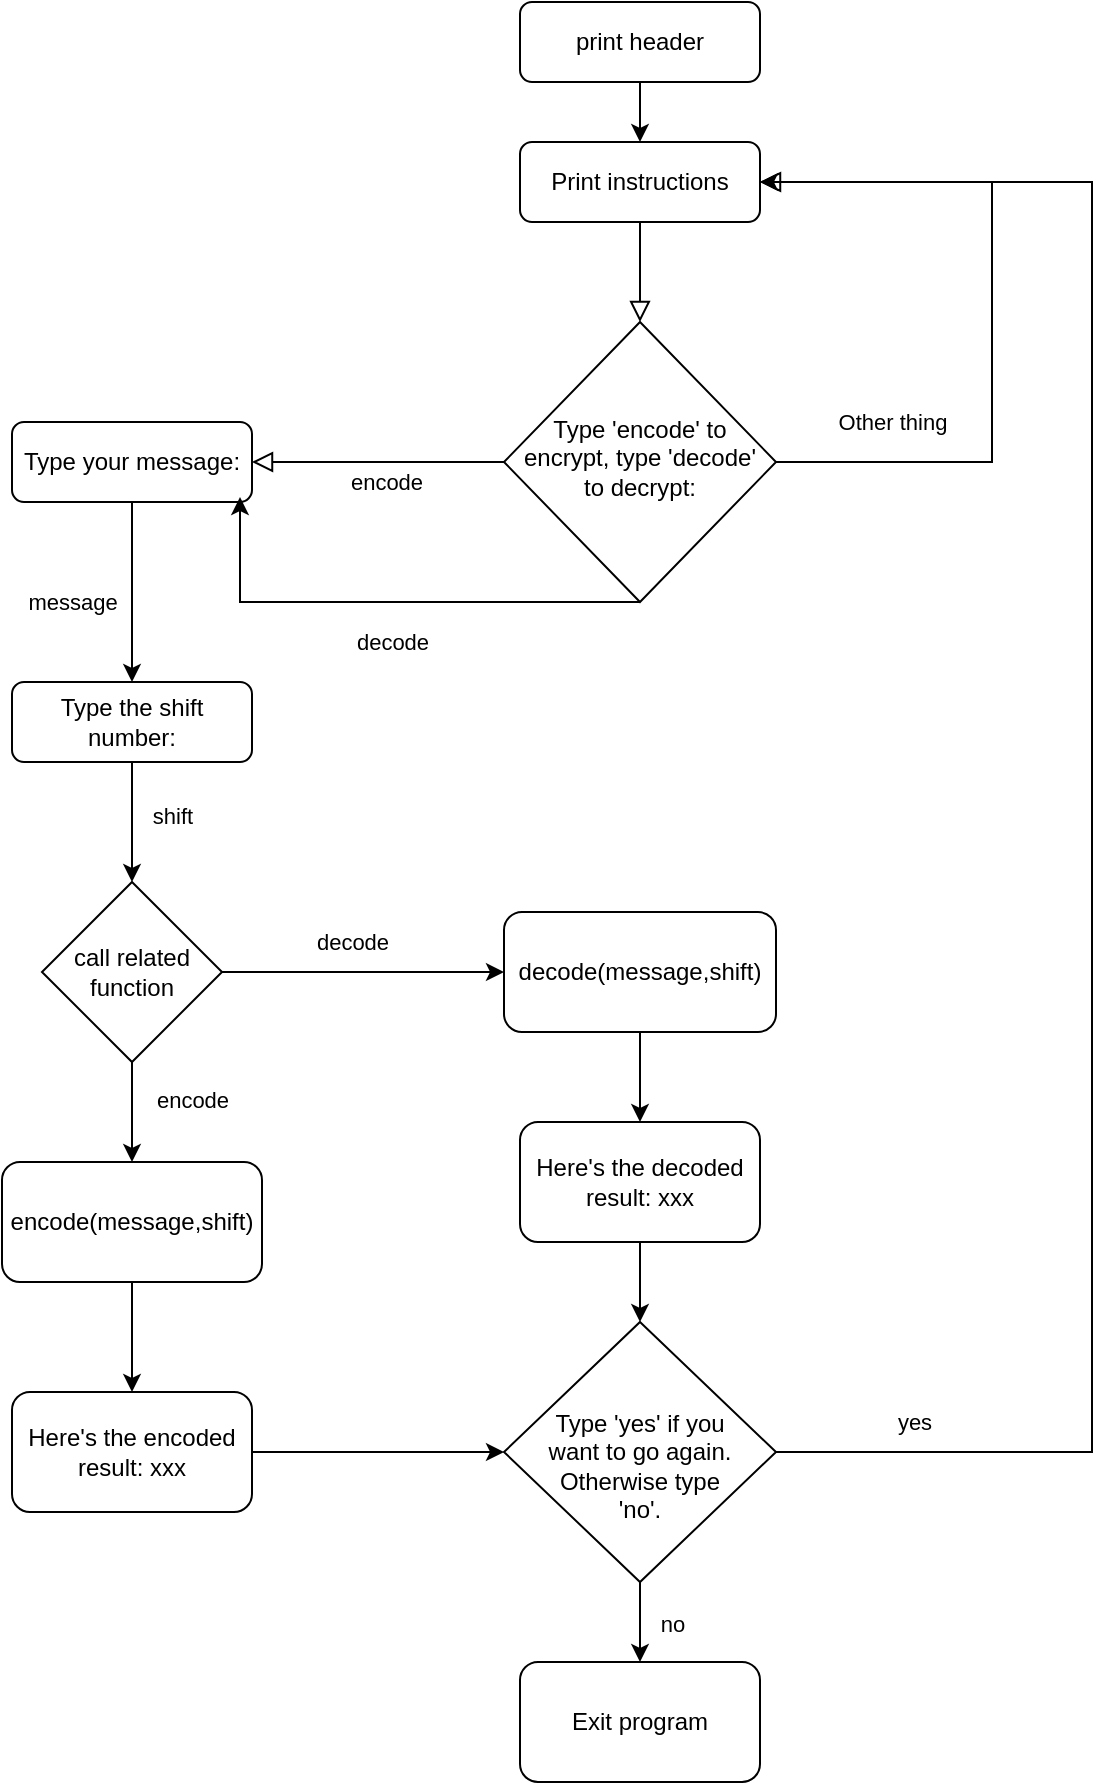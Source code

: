 <mxfile version="21.6.8" type="device">
  <diagram id="C5RBs43oDa-KdzZeNtuy" name="Page-1">
    <mxGraphModel dx="1251" dy="941" grid="1" gridSize="10" guides="1" tooltips="1" connect="1" arrows="1" fold="1" page="1" pageScale="1" pageWidth="827" pageHeight="1169" math="0" shadow="0">
      <root>
        <mxCell id="WIyWlLk6GJQsqaUBKTNV-0" />
        <mxCell id="WIyWlLk6GJQsqaUBKTNV-1" parent="WIyWlLk6GJQsqaUBKTNV-0" />
        <mxCell id="WIyWlLk6GJQsqaUBKTNV-2" value="" style="rounded=0;html=1;jettySize=auto;orthogonalLoop=1;fontSize=11;endArrow=block;endFill=0;endSize=8;strokeWidth=1;shadow=0;labelBackgroundColor=none;edgeStyle=orthogonalEdgeStyle;" parent="WIyWlLk6GJQsqaUBKTNV-1" source="WIyWlLk6GJQsqaUBKTNV-3" target="WIyWlLk6GJQsqaUBKTNV-6" edge="1">
          <mxGeometry relative="1" as="geometry" />
        </mxCell>
        <mxCell id="WIyWlLk6GJQsqaUBKTNV-3" value="Print instructions" style="rounded=1;whiteSpace=wrap;html=1;fontSize=12;glass=0;strokeWidth=1;shadow=0;" parent="WIyWlLk6GJQsqaUBKTNV-1" vertex="1">
          <mxGeometry x="393" y="198" width="120" height="40" as="geometry" />
        </mxCell>
        <mxCell id="WIyWlLk6GJQsqaUBKTNV-4" value="encode" style="rounded=0;html=1;jettySize=auto;orthogonalLoop=1;fontSize=11;endArrow=block;endFill=0;endSize=8;strokeWidth=1;shadow=0;labelBackgroundColor=none;edgeStyle=orthogonalEdgeStyle;entryX=1;entryY=0.5;entryDx=0;entryDy=0;" parent="WIyWlLk6GJQsqaUBKTNV-1" source="WIyWlLk6GJQsqaUBKTNV-6" target="WIyWlLk6GJQsqaUBKTNV-11" edge="1">
          <mxGeometry x="-0.053" y="10" relative="1" as="geometry">
            <mxPoint as="offset" />
            <mxPoint x="309" y="358" as="targetPoint" />
          </mxGeometry>
        </mxCell>
        <mxCell id="WIyWlLk6GJQsqaUBKTNV-5" value="Other thing" style="edgeStyle=orthogonalEdgeStyle;rounded=0;html=1;jettySize=auto;orthogonalLoop=1;fontSize=11;endArrow=block;endFill=0;endSize=8;strokeWidth=1;shadow=0;labelBackgroundColor=none;entryX=1;entryY=0.5;entryDx=0;entryDy=0;" parent="WIyWlLk6GJQsqaUBKTNV-1" source="WIyWlLk6GJQsqaUBKTNV-6" target="WIyWlLk6GJQsqaUBKTNV-3" edge="1">
          <mxGeometry x="-0.681" y="20" relative="1" as="geometry">
            <mxPoint as="offset" />
            <mxPoint x="619" y="408" as="targetPoint" />
            <Array as="points">
              <mxPoint x="629" y="358" />
              <mxPoint x="629" y="218" />
            </Array>
          </mxGeometry>
        </mxCell>
        <mxCell id="WIyWlLk6GJQsqaUBKTNV-6" value="Type &#39;encode&#39; to encrypt, type &#39;decode&#39; to decrypt:" style="rhombus;whiteSpace=wrap;html=1;shadow=0;fontFamily=Helvetica;fontSize=12;align=center;strokeWidth=1;spacing=6;spacingTop=-4;" parent="WIyWlLk6GJQsqaUBKTNV-1" vertex="1">
          <mxGeometry x="385" y="288" width="136" height="140" as="geometry" />
        </mxCell>
        <mxCell id="WIyWlLk6GJQsqaUBKTNV-11" value="Type your message:" style="rounded=1;whiteSpace=wrap;html=1;fontSize=12;glass=0;strokeWidth=1;shadow=0;" parent="WIyWlLk6GJQsqaUBKTNV-1" vertex="1">
          <mxGeometry x="139" y="338" width="120" height="40" as="geometry" />
        </mxCell>
        <mxCell id="-0zOBav0FHJqYzW3CsDU-0" value="" style="endArrow=classic;html=1;rounded=0;exitX=0.5;exitY=1;exitDx=0;exitDy=0;entryX=0.95;entryY=0.938;entryDx=0;entryDy=0;entryPerimeter=0;" parent="WIyWlLk6GJQsqaUBKTNV-1" source="WIyWlLk6GJQsqaUBKTNV-6" edge="1" target="WIyWlLk6GJQsqaUBKTNV-11">
          <mxGeometry width="50" height="50" relative="1" as="geometry">
            <mxPoint x="429" y="558" as="sourcePoint" />
            <mxPoint x="453" y="518" as="targetPoint" />
            <Array as="points">
              <mxPoint x="253" y="428" />
            </Array>
          </mxGeometry>
        </mxCell>
        <mxCell id="-0zOBav0FHJqYzW3CsDU-1" value="decode" style="edgeLabel;html=1;align=center;verticalAlign=middle;resizable=0;points=[];" parent="-0zOBav0FHJqYzW3CsDU-0" vertex="1" connectable="0">
          <mxGeometry x="0.467" relative="1" as="geometry">
            <mxPoint x="61" y="20" as="offset" />
          </mxGeometry>
        </mxCell>
        <mxCell id="-0zOBav0FHJqYzW3CsDU-2" value="Type the shift number:" style="rounded=1;whiteSpace=wrap;html=1;" parent="WIyWlLk6GJQsqaUBKTNV-1" vertex="1">
          <mxGeometry x="139" y="468" width="120" height="40" as="geometry" />
        </mxCell>
        <mxCell id="-0zOBav0FHJqYzW3CsDU-3" value="" style="endArrow=classic;html=1;rounded=0;exitX=0.5;exitY=1;exitDx=0;exitDy=0;entryX=0.5;entryY=0;entryDx=0;entryDy=0;" parent="WIyWlLk6GJQsqaUBKTNV-1" source="WIyWlLk6GJQsqaUBKTNV-11" target="-0zOBav0FHJqYzW3CsDU-2" edge="1">
          <mxGeometry width="50" height="50" relative="1" as="geometry">
            <mxPoint x="429" y="558" as="sourcePoint" />
            <mxPoint x="479" y="508" as="targetPoint" />
          </mxGeometry>
        </mxCell>
        <mxCell id="-0zOBav0FHJqYzW3CsDU-4" value="message" style="edgeLabel;html=1;align=center;verticalAlign=middle;resizable=0;points=[];" parent="-0zOBav0FHJqYzW3CsDU-3" vertex="1" connectable="0">
          <mxGeometry x="0.222" y="1" relative="1" as="geometry">
            <mxPoint x="-31" y="-5" as="offset" />
          </mxGeometry>
        </mxCell>
        <mxCell id="-hrLvS9ja_d8kkgViUKq-0" value="encode(message,shift)" style="rounded=1;whiteSpace=wrap;html=1;" vertex="1" parent="WIyWlLk6GJQsqaUBKTNV-1">
          <mxGeometry x="134" y="708" width="130" height="60" as="geometry" />
        </mxCell>
        <mxCell id="-hrLvS9ja_d8kkgViUKq-1" value="" style="endArrow=classic;html=1;rounded=0;exitX=0.5;exitY=1;exitDx=0;exitDy=0;entryX=0.5;entryY=0;entryDx=0;entryDy=0;" edge="1" parent="WIyWlLk6GJQsqaUBKTNV-1" source="-0zOBav0FHJqYzW3CsDU-2" target="-hrLvS9ja_d8kkgViUKq-12">
          <mxGeometry width="50" height="50" relative="1" as="geometry">
            <mxPoint x="429" y="558" as="sourcePoint" />
            <mxPoint x="479" y="508" as="targetPoint" />
          </mxGeometry>
        </mxCell>
        <mxCell id="-hrLvS9ja_d8kkgViUKq-2" value="shift" style="edgeLabel;html=1;align=center;verticalAlign=middle;resizable=0;points=[];" vertex="1" connectable="0" parent="-hrLvS9ja_d8kkgViUKq-1">
          <mxGeometry x="-0.114" y="2" relative="1" as="geometry">
            <mxPoint x="18" as="offset" />
          </mxGeometry>
        </mxCell>
        <mxCell id="-hrLvS9ja_d8kkgViUKq-3" value="Here&#39;s the encoded result: xxx" style="rounded=1;whiteSpace=wrap;html=1;" vertex="1" parent="WIyWlLk6GJQsqaUBKTNV-1">
          <mxGeometry x="139" y="823" width="120" height="60" as="geometry" />
        </mxCell>
        <mxCell id="-hrLvS9ja_d8kkgViUKq-4" value="" style="endArrow=classic;html=1;rounded=0;exitX=0.5;exitY=1;exitDx=0;exitDy=0;entryX=0.5;entryY=0;entryDx=0;entryDy=0;" edge="1" parent="WIyWlLk6GJQsqaUBKTNV-1" source="-hrLvS9ja_d8kkgViUKq-0" target="-hrLvS9ja_d8kkgViUKq-3">
          <mxGeometry width="50" height="50" relative="1" as="geometry">
            <mxPoint x="429" y="558" as="sourcePoint" />
            <mxPoint x="479" y="508" as="targetPoint" />
          </mxGeometry>
        </mxCell>
        <mxCell id="-hrLvS9ja_d8kkgViUKq-5" value="&lt;br&gt;Type &#39;yes&#39; if you &lt;br&gt;want to go again. Otherwise type &lt;br&gt;&#39;no&#39;." style="rhombus;whiteSpace=wrap;html=1;" vertex="1" parent="WIyWlLk6GJQsqaUBKTNV-1">
          <mxGeometry x="385" y="788" width="136" height="130" as="geometry" />
        </mxCell>
        <mxCell id="-hrLvS9ja_d8kkgViUKq-6" value="" style="endArrow=classic;html=1;rounded=0;exitX=1;exitY=0.5;exitDx=0;exitDy=0;entryX=0;entryY=0.5;entryDx=0;entryDy=0;" edge="1" parent="WIyWlLk6GJQsqaUBKTNV-1" source="-hrLvS9ja_d8kkgViUKq-3" target="-hrLvS9ja_d8kkgViUKq-5">
          <mxGeometry width="50" height="50" relative="1" as="geometry">
            <mxPoint x="429" y="588" as="sourcePoint" />
            <mxPoint x="479" y="538" as="targetPoint" />
          </mxGeometry>
        </mxCell>
        <mxCell id="-hrLvS9ja_d8kkgViUKq-7" value="" style="endArrow=classic;html=1;rounded=0;exitX=1;exitY=0.5;exitDx=0;exitDy=0;entryX=1;entryY=0.5;entryDx=0;entryDy=0;" edge="1" parent="WIyWlLk6GJQsqaUBKTNV-1" source="-hrLvS9ja_d8kkgViUKq-5" target="WIyWlLk6GJQsqaUBKTNV-3">
          <mxGeometry width="50" height="50" relative="1" as="geometry">
            <mxPoint x="429" y="588" as="sourcePoint" />
            <mxPoint x="479" y="538" as="targetPoint" />
            <Array as="points">
              <mxPoint x="679" y="853" />
              <mxPoint x="679" y="218" />
            </Array>
          </mxGeometry>
        </mxCell>
        <mxCell id="-hrLvS9ja_d8kkgViUKq-8" value="yes" style="edgeLabel;html=1;align=center;verticalAlign=middle;resizable=0;points=[];" vertex="1" connectable="0" parent="-hrLvS9ja_d8kkgViUKq-7">
          <mxGeometry x="-0.857" y="1" relative="1" as="geometry">
            <mxPoint y="-14" as="offset" />
          </mxGeometry>
        </mxCell>
        <mxCell id="-hrLvS9ja_d8kkgViUKq-9" value="Exit program" style="rounded=1;whiteSpace=wrap;html=1;" vertex="1" parent="WIyWlLk6GJQsqaUBKTNV-1">
          <mxGeometry x="393" y="958" width="120" height="60" as="geometry" />
        </mxCell>
        <mxCell id="-hrLvS9ja_d8kkgViUKq-10" value="" style="endArrow=classic;html=1;rounded=0;exitX=0.5;exitY=1;exitDx=0;exitDy=0;entryX=0.5;entryY=0;entryDx=0;entryDy=0;" edge="1" parent="WIyWlLk6GJQsqaUBKTNV-1" source="-hrLvS9ja_d8kkgViUKq-5" target="-hrLvS9ja_d8kkgViUKq-9">
          <mxGeometry width="50" height="50" relative="1" as="geometry">
            <mxPoint x="429" y="678" as="sourcePoint" />
            <mxPoint x="479" y="628" as="targetPoint" />
          </mxGeometry>
        </mxCell>
        <mxCell id="-hrLvS9ja_d8kkgViUKq-11" value="no" style="edgeLabel;html=1;align=center;verticalAlign=middle;resizable=0;points=[];" vertex="1" connectable="0" parent="-hrLvS9ja_d8kkgViUKq-10">
          <mxGeometry x="-0.036" relative="1" as="geometry">
            <mxPoint x="16" y="1" as="offset" />
          </mxGeometry>
        </mxCell>
        <mxCell id="-hrLvS9ja_d8kkgViUKq-12" value="call related function" style="rhombus;whiteSpace=wrap;html=1;" vertex="1" parent="WIyWlLk6GJQsqaUBKTNV-1">
          <mxGeometry x="154" y="568" width="90" height="90" as="geometry" />
        </mxCell>
        <mxCell id="-hrLvS9ja_d8kkgViUKq-13" value="" style="endArrow=classic;html=1;rounded=0;exitX=0.5;exitY=1;exitDx=0;exitDy=0;entryX=0.5;entryY=0;entryDx=0;entryDy=0;" edge="1" parent="WIyWlLk6GJQsqaUBKTNV-1" source="-hrLvS9ja_d8kkgViUKq-12" target="-hrLvS9ja_d8kkgViUKq-0">
          <mxGeometry width="50" height="50" relative="1" as="geometry">
            <mxPoint x="429" y="628" as="sourcePoint" />
            <mxPoint x="479" y="578" as="targetPoint" />
          </mxGeometry>
        </mxCell>
        <mxCell id="-hrLvS9ja_d8kkgViUKq-14" value="encode" style="edgeLabel;html=1;align=center;verticalAlign=middle;resizable=0;points=[];" vertex="1" connectable="0" parent="-hrLvS9ja_d8kkgViUKq-13">
          <mxGeometry x="-0.24" y="1" relative="1" as="geometry">
            <mxPoint x="29" as="offset" />
          </mxGeometry>
        </mxCell>
        <mxCell id="-hrLvS9ja_d8kkgViUKq-15" value="decode(message,shift)" style="rounded=1;whiteSpace=wrap;html=1;" vertex="1" parent="WIyWlLk6GJQsqaUBKTNV-1">
          <mxGeometry x="385" y="583" width="136" height="60" as="geometry" />
        </mxCell>
        <mxCell id="-hrLvS9ja_d8kkgViUKq-16" value="" style="endArrow=classic;html=1;rounded=0;exitX=1;exitY=0.5;exitDx=0;exitDy=0;entryX=0;entryY=0.5;entryDx=0;entryDy=0;" edge="1" parent="WIyWlLk6GJQsqaUBKTNV-1" source="-hrLvS9ja_d8kkgViUKq-12" target="-hrLvS9ja_d8kkgViUKq-15">
          <mxGeometry width="50" height="50" relative="1" as="geometry">
            <mxPoint x="429" y="628" as="sourcePoint" />
            <mxPoint x="479" y="578" as="targetPoint" />
          </mxGeometry>
        </mxCell>
        <mxCell id="-hrLvS9ja_d8kkgViUKq-17" value="decode" style="edgeLabel;html=1;align=center;verticalAlign=middle;resizable=0;points=[];" vertex="1" connectable="0" parent="-hrLvS9ja_d8kkgViUKq-16">
          <mxGeometry x="-0.234" relative="1" as="geometry">
            <mxPoint x="11" y="-15" as="offset" />
          </mxGeometry>
        </mxCell>
        <mxCell id="-hrLvS9ja_d8kkgViUKq-18" value="Here&#39;s the decoded result: xxx" style="rounded=1;whiteSpace=wrap;html=1;" vertex="1" parent="WIyWlLk6GJQsqaUBKTNV-1">
          <mxGeometry x="393" y="688" width="120" height="60" as="geometry" />
        </mxCell>
        <mxCell id="-hrLvS9ja_d8kkgViUKq-19" value="" style="endArrow=classic;html=1;rounded=0;exitX=0.5;exitY=1;exitDx=0;exitDy=0;entryX=0.5;entryY=0;entryDx=0;entryDy=0;" edge="1" parent="WIyWlLk6GJQsqaUBKTNV-1" source="-hrLvS9ja_d8kkgViUKq-15" target="-hrLvS9ja_d8kkgViUKq-18">
          <mxGeometry width="50" height="50" relative="1" as="geometry">
            <mxPoint x="429" y="638" as="sourcePoint" />
            <mxPoint x="479" y="588" as="targetPoint" />
          </mxGeometry>
        </mxCell>
        <mxCell id="-hrLvS9ja_d8kkgViUKq-20" value="" style="endArrow=classic;html=1;rounded=0;exitX=0.5;exitY=1;exitDx=0;exitDy=0;entryX=0.5;entryY=0;entryDx=0;entryDy=0;" edge="1" parent="WIyWlLk6GJQsqaUBKTNV-1" source="-hrLvS9ja_d8kkgViUKq-18" target="-hrLvS9ja_d8kkgViUKq-5">
          <mxGeometry width="50" height="50" relative="1" as="geometry">
            <mxPoint x="429" y="638" as="sourcePoint" />
            <mxPoint x="479" y="588" as="targetPoint" />
          </mxGeometry>
        </mxCell>
        <mxCell id="-hrLvS9ja_d8kkgViUKq-21" value="print header" style="rounded=1;whiteSpace=wrap;html=1;" vertex="1" parent="WIyWlLk6GJQsqaUBKTNV-1">
          <mxGeometry x="393" y="128" width="120" height="40" as="geometry" />
        </mxCell>
        <mxCell id="-hrLvS9ja_d8kkgViUKq-22" value="" style="endArrow=classic;html=1;rounded=0;exitX=0.5;exitY=1;exitDx=0;exitDy=0;entryX=0.5;entryY=0;entryDx=0;entryDy=0;" edge="1" parent="WIyWlLk6GJQsqaUBKTNV-1" source="-hrLvS9ja_d8kkgViUKq-21" target="WIyWlLk6GJQsqaUBKTNV-3">
          <mxGeometry width="50" height="50" relative="1" as="geometry">
            <mxPoint x="429" y="398" as="sourcePoint" />
            <mxPoint x="479" y="348" as="targetPoint" />
          </mxGeometry>
        </mxCell>
      </root>
    </mxGraphModel>
  </diagram>
</mxfile>
